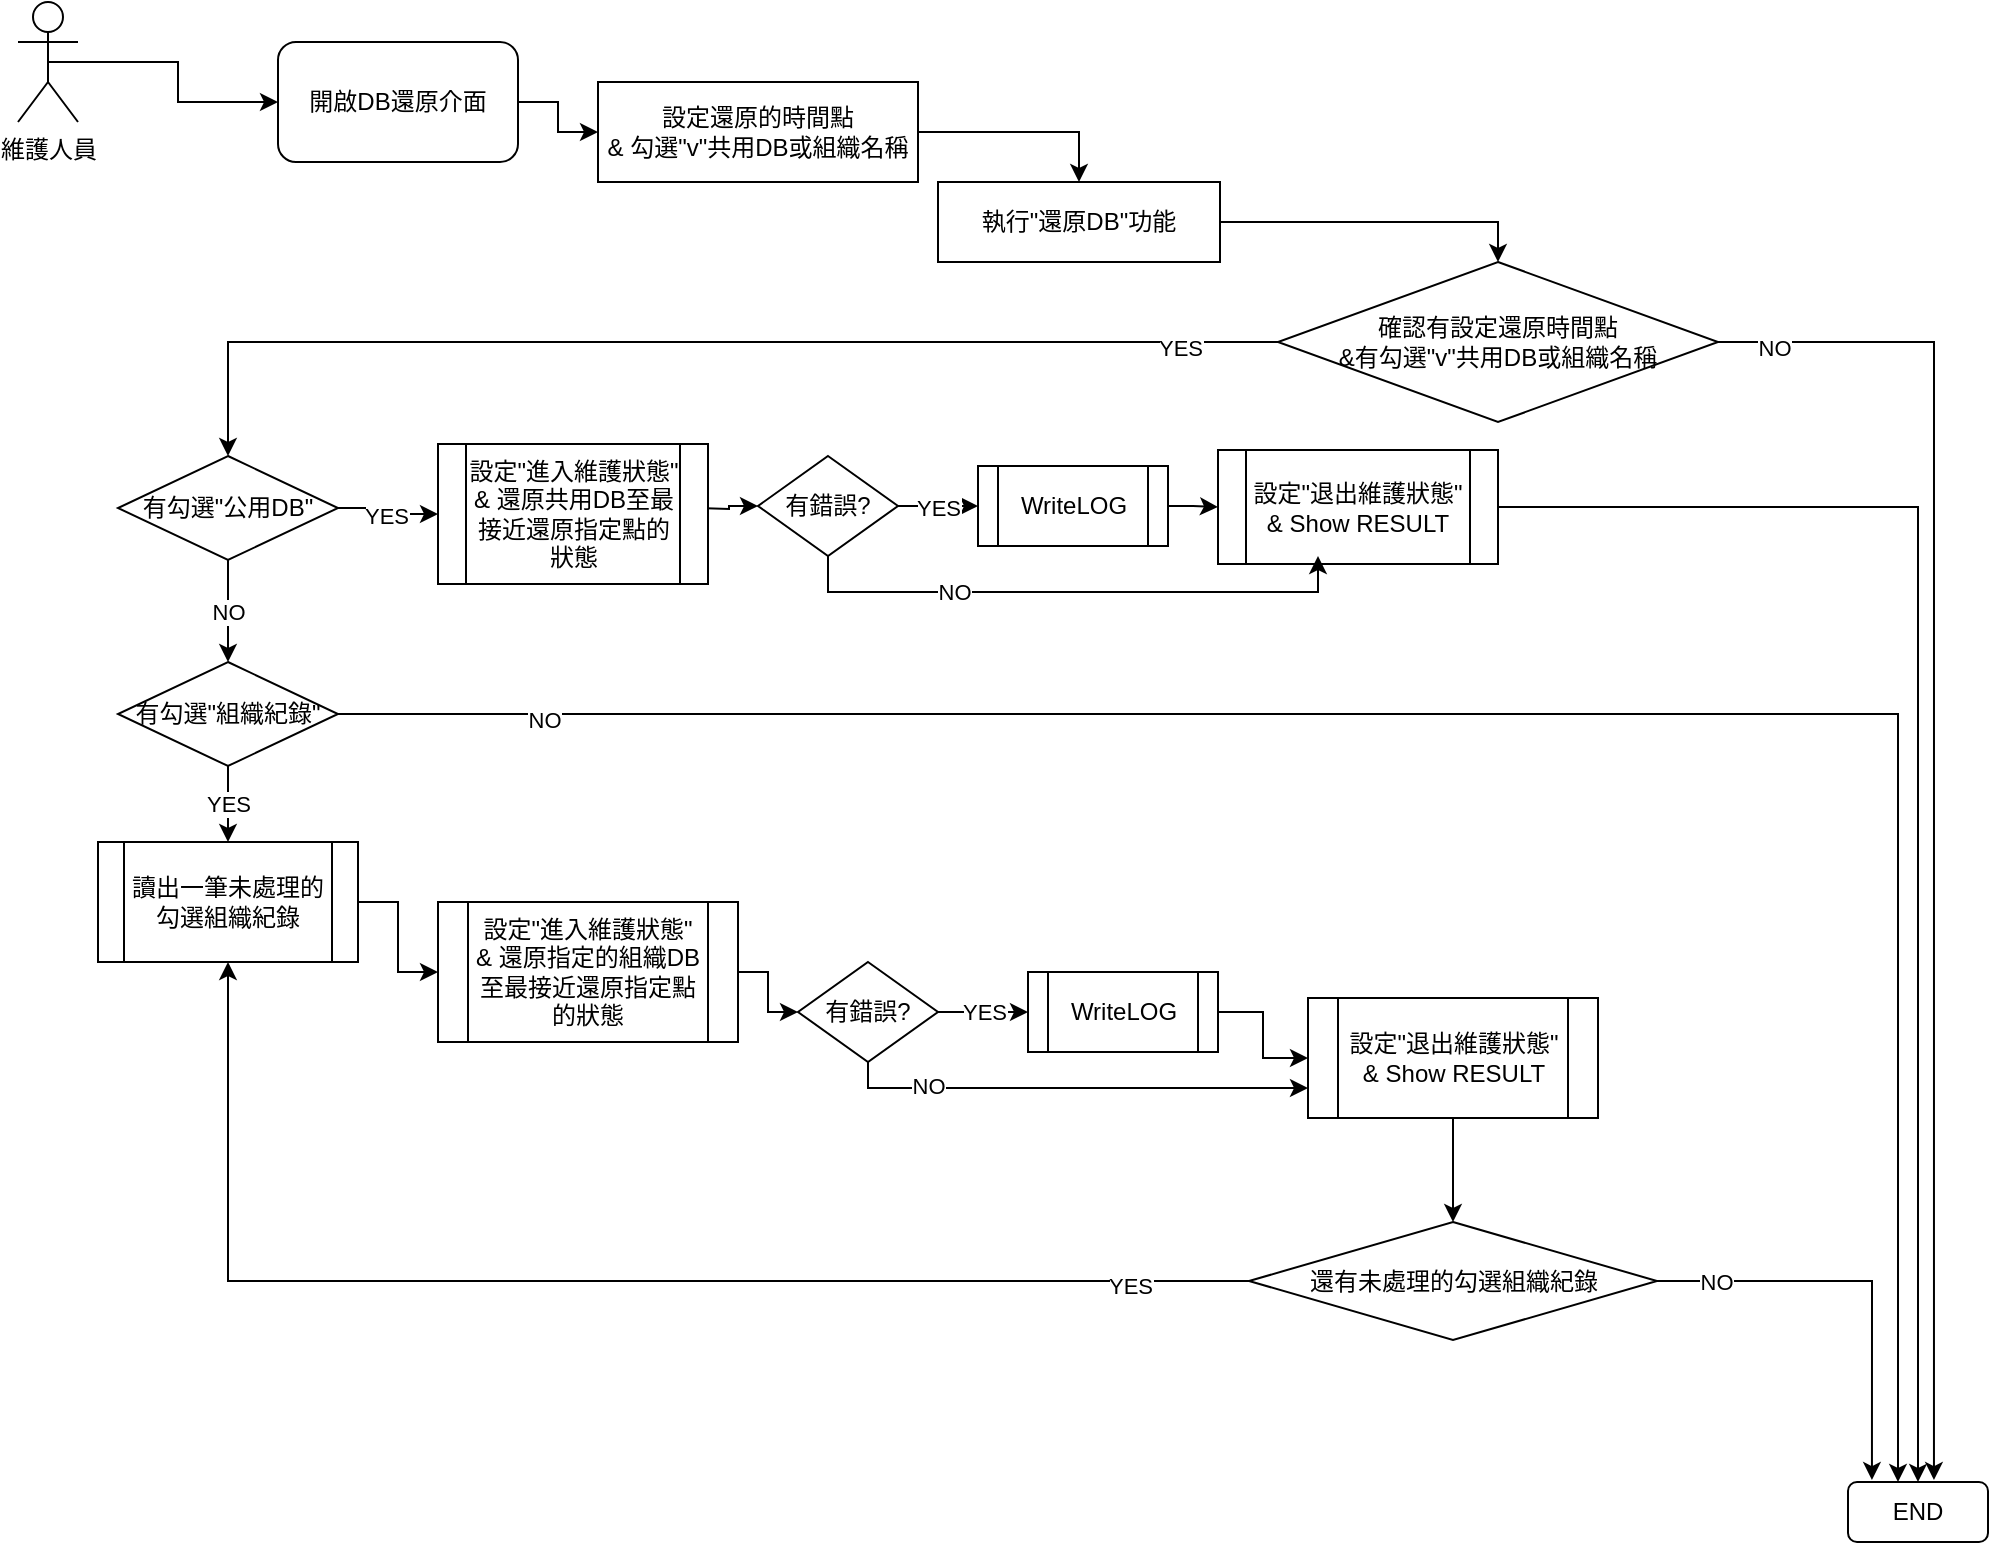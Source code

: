 <mxfile version="15.4.0" type="device"><diagram name="Page-1" id="74e2e168-ea6b-b213-b513-2b3c1d86103e"><mxGraphModel dx="1326" dy="846" grid="1" gridSize="10" guides="1" tooltips="1" connect="1" arrows="1" fold="1" page="1" pageScale="1" pageWidth="1100" pageHeight="850" background="none" math="0" shadow="0"><root><mxCell id="0"/><mxCell id="1" parent="0"/><mxCell id="F1jnGrpkFq1j7j0hCZ3J-115" value="維護人員" style="shape=umlActor;verticalLabelPosition=bottom;verticalAlign=top;html=1;outlineConnect=0;" parent="1" vertex="1"><mxGeometry x="60" y="50" width="30" height="60" as="geometry"/></mxCell><mxCell id="F1jnGrpkFq1j7j0hCZ3J-116" value="開啟DB還原介面" style="rounded=1;whiteSpace=wrap;html=1;" parent="1" vertex="1"><mxGeometry x="190" y="70" width="120" height="60" as="geometry"/></mxCell><mxCell id="F1jnGrpkFq1j7j0hCZ3J-119" value="設定還原的時間點&lt;br&gt;&amp;amp; 勾選&quot;v&quot;共用DB或組織名稱" style="rounded=0;whiteSpace=wrap;html=1;" parent="1" vertex="1"><mxGeometry x="350" y="90" width="160" height="50" as="geometry"/></mxCell><mxCell id="F1jnGrpkFq1j7j0hCZ3J-120" value="執行&quot;還原DB&quot;功能" style="rounded=0;whiteSpace=wrap;html=1;" parent="1" vertex="1"><mxGeometry x="520" y="140" width="141" height="40" as="geometry"/></mxCell><mxCell id="F1jnGrpkFq1j7j0hCZ3J-121" value="" style="endArrow=classic;html=1;rounded=0;edgeStyle=orthogonalEdgeStyle;exitX=1;exitY=0.5;exitDx=0;exitDy=0;entryX=0;entryY=0.5;entryDx=0;entryDy=0;" parent="1" source="F1jnGrpkFq1j7j0hCZ3J-116" target="F1jnGrpkFq1j7j0hCZ3J-119" edge="1"><mxGeometry width="50" height="50" relative="1" as="geometry"><mxPoint x="400" y="440" as="sourcePoint"/><mxPoint x="450" y="390" as="targetPoint"/></mxGeometry></mxCell><mxCell id="F1jnGrpkFq1j7j0hCZ3J-122" value="" style="endArrow=classic;html=1;rounded=0;edgeStyle=orthogonalEdgeStyle;exitX=1;exitY=0.5;exitDx=0;exitDy=0;entryX=0.5;entryY=0;entryDx=0;entryDy=0;" parent="1" source="F1jnGrpkFq1j7j0hCZ3J-119" target="F1jnGrpkFq1j7j0hCZ3J-120" edge="1"><mxGeometry width="50" height="50" relative="1" as="geometry"><mxPoint x="400" y="440" as="sourcePoint"/><mxPoint x="450" y="390" as="targetPoint"/></mxGeometry></mxCell><mxCell id="F1jnGrpkFq1j7j0hCZ3J-123" value="確認有設定還原時間點&lt;br&gt;&amp;amp;有勾選&quot;v&quot;共用DB或組織名稱" style="rhombus;whiteSpace=wrap;html=1;" parent="1" vertex="1"><mxGeometry x="690" y="180" width="220" height="80" as="geometry"/></mxCell><mxCell id="F1jnGrpkFq1j7j0hCZ3J-124" value="" style="endArrow=classic;html=1;rounded=0;edgeStyle=orthogonalEdgeStyle;exitX=1;exitY=0.5;exitDx=0;exitDy=0;entryX=0.5;entryY=0;entryDx=0;entryDy=0;" parent="1" source="F1jnGrpkFq1j7j0hCZ3J-120" target="F1jnGrpkFq1j7j0hCZ3J-123" edge="1"><mxGeometry width="50" height="50" relative="1" as="geometry"><mxPoint x="400" y="410" as="sourcePoint"/><mxPoint x="251" y="280" as="targetPoint"/></mxGeometry></mxCell><mxCell id="F1jnGrpkFq1j7j0hCZ3J-132" value="" style="endArrow=classic;html=1;rounded=0;edgeStyle=orthogonalEdgeStyle;exitX=0;exitY=0.5;exitDx=0;exitDy=0;entryX=0.5;entryY=0;entryDx=0;entryDy=0;" parent="1" source="F1jnGrpkFq1j7j0hCZ3J-123" target="spwRuq_lK7nOf9KLUGKw-2" edge="1"><mxGeometry width="50" height="50" relative="1" as="geometry"><mxPoint x="170" y="240" as="sourcePoint"/><mxPoint x="165" y="265" as="targetPoint"/></mxGeometry></mxCell><mxCell id="F1jnGrpkFq1j7j0hCZ3J-167" value="YES" style="edgeLabel;html=1;align=center;verticalAlign=middle;resizable=0;points=[];" parent="F1jnGrpkFq1j7j0hCZ3J-132" vertex="1" connectable="0"><mxGeometry x="-0.83" y="3" relative="1" as="geometry"><mxPoint as="offset"/></mxGeometry></mxCell><mxCell id="F1jnGrpkFq1j7j0hCZ3J-145" value="END" style="rounded=1;whiteSpace=wrap;html=1;" parent="1" vertex="1"><mxGeometry x="975" y="790" width="70" height="30" as="geometry"/></mxCell><mxCell id="F1jnGrpkFq1j7j0hCZ3J-156" style="edgeStyle=orthogonalEdgeStyle;rounded=0;orthogonalLoop=1;jettySize=auto;html=1;exitX=1;exitY=0.5;exitDx=0;exitDy=0;entryX=0.5;entryY=0;entryDx=0;entryDy=0;" parent="1" source="spwRuq_lK7nOf9KLUGKw-11" target="F1jnGrpkFq1j7j0hCZ3J-145" edge="1"><mxGeometry relative="1" as="geometry"><mxPoint x="1010" y="805" as="targetPoint"/><mxPoint x="975" y="746" as="sourcePoint"/></mxGeometry></mxCell><mxCell id="F1jnGrpkFq1j7j0hCZ3J-168" value="" style="endArrow=classic;html=1;rounded=0;edgeStyle=orthogonalEdgeStyle;exitX=1;exitY=0.5;exitDx=0;exitDy=0;entryX=0.614;entryY=-0.033;entryDx=0;entryDy=0;entryPerimeter=0;" parent="1" source="F1jnGrpkFq1j7j0hCZ3J-123" target="F1jnGrpkFq1j7j0hCZ3J-145" edge="1"><mxGeometry width="50" height="50" relative="1" as="geometry"><mxPoint x="400" y="530" as="sourcePoint"/><mxPoint x="450" y="480" as="targetPoint"/></mxGeometry></mxCell><mxCell id="F1jnGrpkFq1j7j0hCZ3J-169" value="NO" style="edgeLabel;html=1;align=center;verticalAlign=middle;resizable=0;points=[];" parent="F1jnGrpkFq1j7j0hCZ3J-168" vertex="1" connectable="0"><mxGeometry x="-0.917" y="-3" relative="1" as="geometry"><mxPoint as="offset"/></mxGeometry></mxCell><mxCell id="F1jnGrpkFq1j7j0hCZ3J-170" value="" style="endArrow=classic;html=1;rounded=0;edgeStyle=orthogonalEdgeStyle;exitX=0.5;exitY=0.5;exitDx=0;exitDy=0;exitPerimeter=0;entryX=0;entryY=0.5;entryDx=0;entryDy=0;" parent="1" source="F1jnGrpkFq1j7j0hCZ3J-115" target="F1jnGrpkFq1j7j0hCZ3J-116" edge="1"><mxGeometry width="50" height="50" relative="1" as="geometry"><mxPoint x="400" y="430" as="sourcePoint"/><mxPoint x="450" y="380" as="targetPoint"/></mxGeometry></mxCell><mxCell id="spwRuq_lK7nOf9KLUGKw-2" value="有勾選&quot;公用DB&quot;" style="rhombus;whiteSpace=wrap;html=1;" parent="1" vertex="1"><mxGeometry x="110" y="277" width="110" height="52" as="geometry"/></mxCell><mxCell id="spwRuq_lK7nOf9KLUGKw-3" value="" style="endArrow=classic;html=1;rounded=0;edgeStyle=orthogonalEdgeStyle;exitX=1;exitY=0.5;exitDx=0;exitDy=0;entryX=0;entryY=0.5;entryDx=0;entryDy=0;" parent="1" source="spwRuq_lK7nOf9KLUGKw-2" target="spwRuq_lK7nOf9KLUGKw-8" edge="1"><mxGeometry width="50" height="50" relative="1" as="geometry"><mxPoint x="280" y="365" as="sourcePoint"/><mxPoint x="310" y="303" as="targetPoint"/></mxGeometry></mxCell><mxCell id="spwRuq_lK7nOf9KLUGKw-4" value="YES" style="edgeLabel;html=1;align=center;verticalAlign=middle;resizable=0;points=[];" parent="spwRuq_lK7nOf9KLUGKw-3" vertex="1" connectable="0"><mxGeometry x="0.267" y="-1" relative="1" as="geometry"><mxPoint x="-7" as="offset"/></mxGeometry></mxCell><mxCell id="spwRuq_lK7nOf9KLUGKw-5" value="有錯誤?" style="rhombus;whiteSpace=wrap;html=1;" parent="1" vertex="1"><mxGeometry x="430" y="277" width="70" height="50" as="geometry"/></mxCell><mxCell id="spwRuq_lK7nOf9KLUGKw-6" value="" style="endArrow=classic;html=1;rounded=0;edgeStyle=orthogonalEdgeStyle;exitX=1;exitY=0.5;exitDx=0;exitDy=0;entryX=0;entryY=0.5;entryDx=0;entryDy=0;" parent="1" target="spwRuq_lK7nOf9KLUGKw-5" edge="1"><mxGeometry width="50" height="50" relative="1" as="geometry"><mxPoint x="400" y="303" as="sourcePoint"/><mxPoint x="330" y="315" as="targetPoint"/></mxGeometry></mxCell><mxCell id="spwRuq_lK7nOf9KLUGKw-7" value="YES" style="endArrow=classic;html=1;rounded=0;edgeStyle=orthogonalEdgeStyle;exitX=1;exitY=0.5;exitDx=0;exitDy=0;entryX=0;entryY=0.5;entryDx=0;entryDy=0;" parent="1" source="spwRuq_lK7nOf9KLUGKw-5" edge="1"><mxGeometry width="50" height="50" relative="1" as="geometry"><mxPoint x="280" y="365" as="sourcePoint"/><mxPoint x="540" y="302" as="targetPoint"/></mxGeometry></mxCell><mxCell id="spwRuq_lK7nOf9KLUGKw-8" value="設定&quot;進入維護狀態&quot; &lt;br&gt;&amp;amp; 還原共用DB至最接近還原指定點的狀態" style="shape=process;whiteSpace=wrap;html=1;backgroundOutline=1;" parent="1" vertex="1"><mxGeometry x="270" y="271" width="135" height="70" as="geometry"/></mxCell><mxCell id="spwRuq_lK7nOf9KLUGKw-9" value="WriteLOG" style="shape=process;whiteSpace=wrap;html=1;backgroundOutline=1;" parent="1" vertex="1"><mxGeometry x="540" y="282" width="95" height="40" as="geometry"/></mxCell><mxCell id="spwRuq_lK7nOf9KLUGKw-10" value="NO" style="edgeStyle=orthogonalEdgeStyle;rounded=0;orthogonalLoop=1;jettySize=auto;html=1;exitX=0.5;exitY=1;exitDx=0;exitDy=0;entryX=0.5;entryY=0;entryDx=0;entryDy=0;" parent="1" source="spwRuq_lK7nOf9KLUGKw-2" target="spwRuq_lK7nOf9KLUGKw-16" edge="1"><mxGeometry relative="1" as="geometry"><mxPoint x="165" y="335" as="sourcePoint"/><Array as="points"/><mxPoint x="165" y="360" as="targetPoint"/></mxGeometry></mxCell><mxCell id="spwRuq_lK7nOf9KLUGKw-11" value="設定&quot;退出維護狀態&quot;&lt;br&gt;&amp;amp;&amp;nbsp;Show RESULT" style="shape=process;whiteSpace=wrap;html=1;backgroundOutline=1;" parent="1" vertex="1"><mxGeometry x="660" y="274" width="140" height="57" as="geometry"/></mxCell><mxCell id="spwRuq_lK7nOf9KLUGKw-12" value="" style="endArrow=classic;html=1;rounded=0;edgeStyle=orthogonalEdgeStyle;exitX=1;exitY=0.5;exitDx=0;exitDy=0;entryX=0;entryY=0.5;entryDx=0;entryDy=0;" parent="1" source="spwRuq_lK7nOf9KLUGKw-9" target="spwRuq_lK7nOf9KLUGKw-11" edge="1"><mxGeometry width="50" height="50" relative="1" as="geometry"><mxPoint x="510" y="255" as="sourcePoint"/><mxPoint x="560" y="205" as="targetPoint"/></mxGeometry></mxCell><mxCell id="spwRuq_lK7nOf9KLUGKw-13" value="" style="endArrow=classic;html=1;rounded=0;edgeStyle=orthogonalEdgeStyle;exitX=0.5;exitY=1;exitDx=0;exitDy=0;" parent="1" source="spwRuq_lK7nOf9KLUGKw-5" edge="1"><mxGeometry width="50" height="50" relative="1" as="geometry"><mxPoint x="130" y="115" as="sourcePoint"/><mxPoint x="710" y="327" as="targetPoint"/><Array as="points"><mxPoint x="465" y="345"/><mxPoint x="710" y="345"/></Array></mxGeometry></mxCell><mxCell id="spwRuq_lK7nOf9KLUGKw-14" value="NO" style="edgeLabel;html=1;align=center;verticalAlign=middle;resizable=0;points=[];" parent="spwRuq_lK7nOf9KLUGKw-13" vertex="1" connectable="0"><mxGeometry x="-0.423" relative="1" as="geometry"><mxPoint as="offset"/></mxGeometry></mxCell><mxCell id="spwRuq_lK7nOf9KLUGKw-16" value="有勾選&quot;組織紀錄&quot;" style="rhombus;whiteSpace=wrap;html=1;" parent="1" vertex="1"><mxGeometry x="110" y="380" width="110" height="52" as="geometry"/></mxCell><mxCell id="spwRuq_lK7nOf9KLUGKw-17" value="" style="endArrow=classic;html=1;rounded=0;edgeStyle=orthogonalEdgeStyle;exitX=1;exitY=0.5;exitDx=0;exitDy=0;" parent="1" source="spwRuq_lK7nOf9KLUGKw-16" edge="1"><mxGeometry width="50" height="50" relative="1" as="geometry"><mxPoint y="370" as="sourcePoint"/><mxPoint x="1000" y="790" as="targetPoint"/><Array as="points"><mxPoint x="1000" y="406"/><mxPoint x="1000" y="790"/></Array></mxGeometry></mxCell><mxCell id="spwRuq_lK7nOf9KLUGKw-18" value="NO" style="edgeLabel;html=1;align=center;verticalAlign=middle;resizable=0;points=[];" parent="spwRuq_lK7nOf9KLUGKw-17" vertex="1" connectable="0"><mxGeometry x="-0.823" y="-3" relative="1" as="geometry"><mxPoint as="offset"/></mxGeometry></mxCell><mxCell id="spwRuq_lK7nOf9KLUGKw-19" value="讀出一筆未處理的勾選組織紀錄" style="shape=process;whiteSpace=wrap;html=1;backgroundOutline=1;" parent="1" vertex="1"><mxGeometry x="100" y="470" width="130" height="60" as="geometry"/></mxCell><mxCell id="spwRuq_lK7nOf9KLUGKw-20" value="設定&quot;進入維護狀態&quot; &lt;br&gt;&amp;amp;&amp;nbsp;還原指定的組織DB至最接近還原指定點的狀態" style="shape=process;whiteSpace=wrap;html=1;backgroundOutline=1;" parent="1" vertex="1"><mxGeometry x="270" y="500" width="150" height="70" as="geometry"/></mxCell><mxCell id="spwRuq_lK7nOf9KLUGKw-21" value="" style="endArrow=classic;html=1;rounded=0;edgeStyle=orthogonalEdgeStyle;exitX=1;exitY=0.5;exitDx=0;exitDy=0;entryX=0;entryY=0.5;entryDx=0;entryDy=0;" parent="1" source="spwRuq_lK7nOf9KLUGKw-19" target="spwRuq_lK7nOf9KLUGKw-20" edge="1"><mxGeometry width="50" height="50" relative="1" as="geometry"><mxPoint x="280" y="540" as="sourcePoint"/><mxPoint x="330" y="490" as="targetPoint"/></mxGeometry></mxCell><mxCell id="spwRuq_lK7nOf9KLUGKw-22" value="有錯誤?" style="rhombus;whiteSpace=wrap;html=1;" parent="1" vertex="1"><mxGeometry x="450" y="530" width="70" height="50" as="geometry"/></mxCell><mxCell id="spwRuq_lK7nOf9KLUGKw-23" value="" style="endArrow=classic;html=1;rounded=0;edgeStyle=orthogonalEdgeStyle;exitX=1;exitY=0.5;exitDx=0;exitDy=0;entryX=0;entryY=0.5;entryDx=0;entryDy=0;" parent="1" source="spwRuq_lK7nOf9KLUGKw-20" target="spwRuq_lK7nOf9KLUGKw-22" edge="1"><mxGeometry width="50" height="50" relative="1" as="geometry"><mxPoint x="395" y="552" as="sourcePoint"/><mxPoint x="95" y="524" as="targetPoint"/></mxGeometry></mxCell><mxCell id="spwRuq_lK7nOf9KLUGKw-24" value="YES" style="endArrow=classic;html=1;rounded=0;edgeStyle=orthogonalEdgeStyle;exitX=1;exitY=0.5;exitDx=0;exitDy=0;entryX=0;entryY=0.5;entryDx=0;entryDy=0;" parent="1" source="spwRuq_lK7nOf9KLUGKw-22" target="spwRuq_lK7nOf9KLUGKw-26" edge="1"><mxGeometry width="50" height="50" relative="1" as="geometry"><mxPoint x="80" y="601" as="sourcePoint"/><mxPoint x="570" y="578" as="targetPoint"/></mxGeometry></mxCell><mxCell id="spwRuq_lK7nOf9KLUGKw-25" style="edgeStyle=orthogonalEdgeStyle;rounded=0;orthogonalLoop=1;jettySize=auto;html=1;exitX=0;exitY=0.5;exitDx=0;exitDy=0;entryX=0.5;entryY=1;entryDx=0;entryDy=0;" parent="1" source="spwRuq_lK7nOf9KLUGKw-38" target="spwRuq_lK7nOf9KLUGKw-19" edge="1"><mxGeometry relative="1" as="geometry"><Array as="points"><mxPoint x="165" y="690"/></Array><mxPoint x="536.25" y="640.5" as="targetPoint"/></mxGeometry></mxCell><mxCell id="spwRuq_lK7nOf9KLUGKw-43" value="YES" style="edgeLabel;html=1;align=center;verticalAlign=middle;resizable=0;points=[];" parent="spwRuq_lK7nOf9KLUGKw-25" vertex="1" connectable="0"><mxGeometry x="-0.819" y="2" relative="1" as="geometry"><mxPoint x="1" as="offset"/></mxGeometry></mxCell><mxCell id="spwRuq_lK7nOf9KLUGKw-26" value="WriteLOG" style="shape=process;whiteSpace=wrap;html=1;backgroundOutline=1;" parent="1" vertex="1"><mxGeometry x="565" y="535" width="95" height="40" as="geometry"/></mxCell><mxCell id="spwRuq_lK7nOf9KLUGKw-29" style="edgeStyle=orthogonalEdgeStyle;rounded=0;orthogonalLoop=1;jettySize=auto;html=1;exitX=1;exitY=0.5;exitDx=0;exitDy=0;entryX=0.171;entryY=-0.033;entryDx=0;entryDy=0;entryPerimeter=0;" parent="1" source="spwRuq_lK7nOf9KLUGKw-38" target="F1jnGrpkFq1j7j0hCZ3J-145" edge="1"><mxGeometry relative="1" as="geometry"><mxPoint x="575" y="631" as="sourcePoint"/><mxPoint x="855" y="631" as="targetPoint"/></mxGeometry></mxCell><mxCell id="spwRuq_lK7nOf9KLUGKw-45" value="NO" style="edgeLabel;html=1;align=center;verticalAlign=middle;resizable=0;points=[];" parent="spwRuq_lK7nOf9KLUGKw-29" vertex="1" connectable="0"><mxGeometry x="-0.725" y="1" relative="1" as="geometry"><mxPoint x="1" y="1" as="offset"/></mxGeometry></mxCell><mxCell id="spwRuq_lK7nOf9KLUGKw-31" value="設定&quot;退出維護狀態&quot;&lt;br&gt;&amp;amp; Show RESULT" style="shape=process;whiteSpace=wrap;html=1;backgroundOutline=1;" parent="1" vertex="1"><mxGeometry x="705" y="548" width="145" height="60" as="geometry"/></mxCell><mxCell id="spwRuq_lK7nOf9KLUGKw-32" value="" style="endArrow=classic;html=1;rounded=0;edgeStyle=orthogonalEdgeStyle;exitX=1;exitY=0.5;exitDx=0;exitDy=0;entryX=0;entryY=0.5;entryDx=0;entryDy=0;" parent="1" source="spwRuq_lK7nOf9KLUGKw-26" target="spwRuq_lK7nOf9KLUGKw-31" edge="1"><mxGeometry width="50" height="50" relative="1" as="geometry"><mxPoint x="365" y="348" as="sourcePoint"/><mxPoint x="415" y="298" as="targetPoint"/></mxGeometry></mxCell><mxCell id="spwRuq_lK7nOf9KLUGKw-33" value="" style="endArrow=classic;html=1;rounded=0;edgeStyle=orthogonalEdgeStyle;exitX=0.5;exitY=1;exitDx=0;exitDy=0;entryX=0;entryY=0.75;entryDx=0;entryDy=0;" parent="1" source="spwRuq_lK7nOf9KLUGKw-22" target="spwRuq_lK7nOf9KLUGKw-31" edge="1"><mxGeometry width="50" height="50" relative="1" as="geometry"><mxPoint x="265" y="488" as="sourcePoint"/><mxPoint x="515" y="458" as="targetPoint"/><Array as="points"><mxPoint x="485" y="593"/></Array></mxGeometry></mxCell><mxCell id="spwRuq_lK7nOf9KLUGKw-34" value="NO" style="edgeLabel;html=1;align=center;verticalAlign=middle;resizable=0;points=[];" parent="spwRuq_lK7nOf9KLUGKw-33" vertex="1" connectable="0"><mxGeometry x="-0.632" y="1" relative="1" as="geometry"><mxPoint as="offset"/></mxGeometry></mxCell><mxCell id="spwRuq_lK7nOf9KLUGKw-38" value="還有未處理的勾選組織紀錄" style="rhombus;whiteSpace=wrap;html=1;" parent="1" vertex="1"><mxGeometry x="675.5" y="660" width="204" height="59" as="geometry"/></mxCell><mxCell id="spwRuq_lK7nOf9KLUGKw-42" value="YES" style="endArrow=classic;html=1;rounded=0;edgeStyle=orthogonalEdgeStyle;exitX=0.5;exitY=1;exitDx=0;exitDy=0;entryX=0.5;entryY=0;entryDx=0;entryDy=0;" parent="1" source="spwRuq_lK7nOf9KLUGKw-16" target="spwRuq_lK7nOf9KLUGKw-19" edge="1"><mxGeometry width="50" height="50" relative="1" as="geometry"><mxPoint x="520" y="460" as="sourcePoint"/><mxPoint x="570" y="410" as="targetPoint"/></mxGeometry></mxCell><mxCell id="spwRuq_lK7nOf9KLUGKw-44" value="" style="endArrow=classic;html=1;rounded=0;edgeStyle=orthogonalEdgeStyle;exitX=0.5;exitY=1;exitDx=0;exitDy=0;entryX=0.5;entryY=0;entryDx=0;entryDy=0;" parent="1" source="spwRuq_lK7nOf9KLUGKw-31" target="spwRuq_lK7nOf9KLUGKw-38" edge="1"><mxGeometry width="50" height="50" relative="1" as="geometry"><mxPoint x="520" y="460" as="sourcePoint"/><mxPoint x="570" y="410" as="targetPoint"/></mxGeometry></mxCell></root></mxGraphModel></diagram></mxfile>